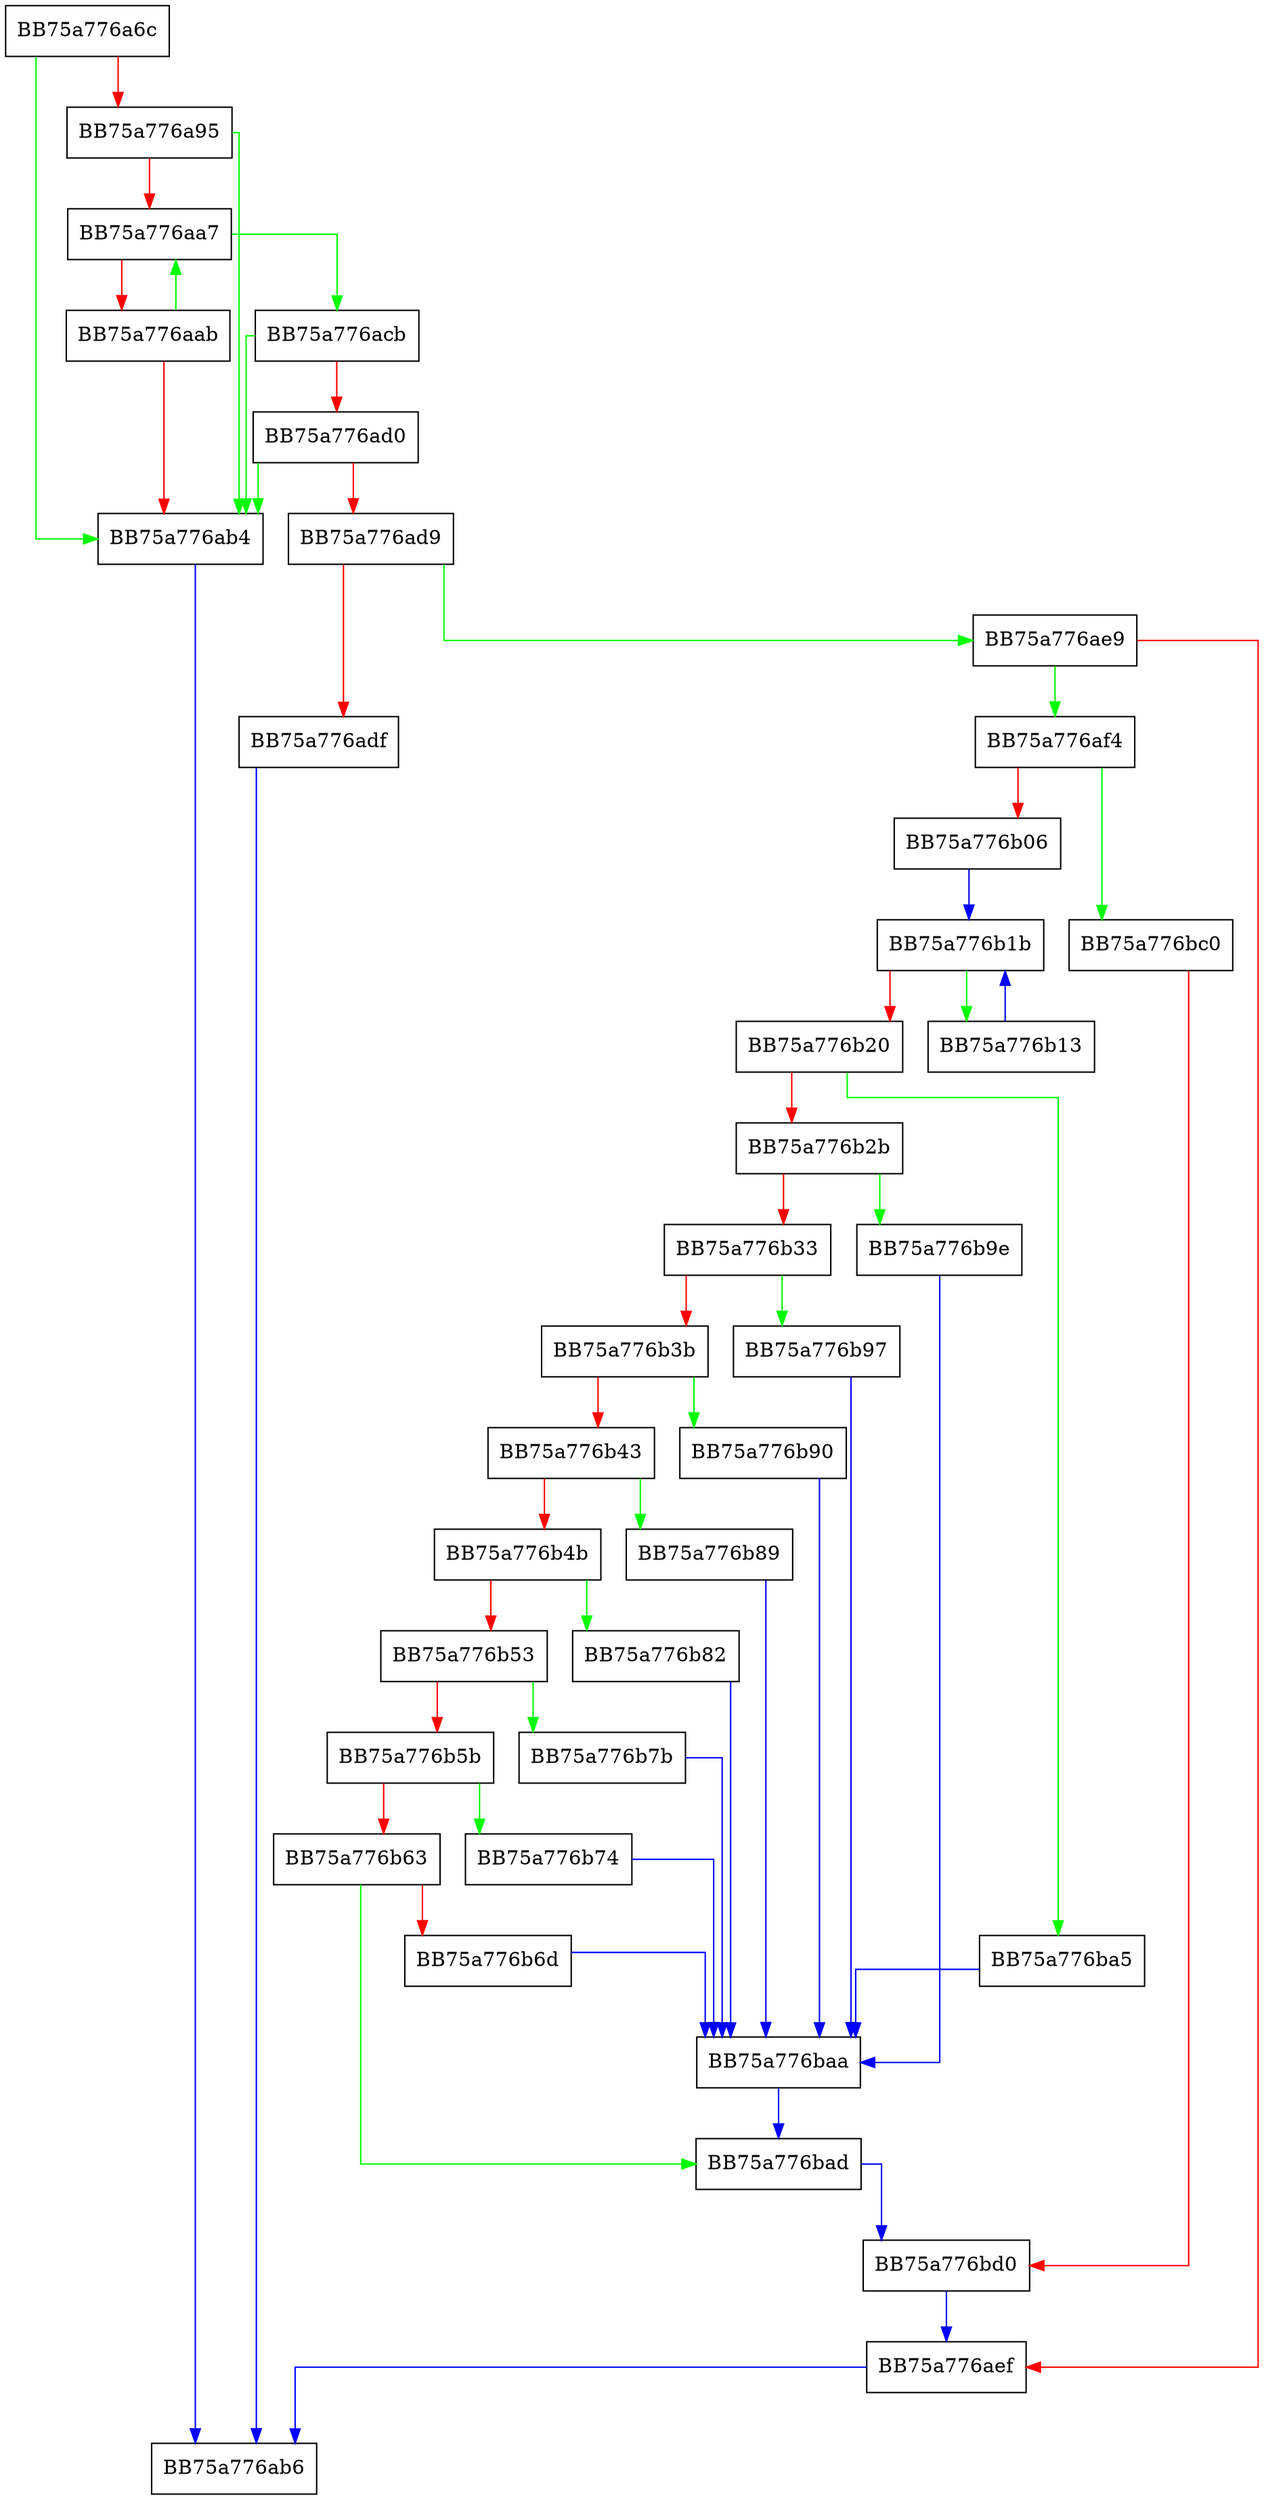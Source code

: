 digraph _seh_filter_exe {
  node [shape="box"];
  graph [splines=ortho];
  BB75a776a6c -> BB75a776ab4 [color="green"];
  BB75a776a6c -> BB75a776a95 [color="red"];
  BB75a776a95 -> BB75a776ab4 [color="green"];
  BB75a776a95 -> BB75a776aa7 [color="red"];
  BB75a776aa7 -> BB75a776acb [color="green"];
  BB75a776aa7 -> BB75a776aab [color="red"];
  BB75a776aab -> BB75a776aa7 [color="green"];
  BB75a776aab -> BB75a776ab4 [color="red"];
  BB75a776ab4 -> BB75a776ab6 [color="blue"];
  BB75a776acb -> BB75a776ab4 [color="green"];
  BB75a776acb -> BB75a776ad0 [color="red"];
  BB75a776ad0 -> BB75a776ab4 [color="green"];
  BB75a776ad0 -> BB75a776ad9 [color="red"];
  BB75a776ad9 -> BB75a776ae9 [color="green"];
  BB75a776ad9 -> BB75a776adf [color="red"];
  BB75a776adf -> BB75a776ab6 [color="blue"];
  BB75a776ae9 -> BB75a776af4 [color="green"];
  BB75a776ae9 -> BB75a776aef [color="red"];
  BB75a776aef -> BB75a776ab6 [color="blue"];
  BB75a776af4 -> BB75a776bc0 [color="green"];
  BB75a776af4 -> BB75a776b06 [color="red"];
  BB75a776b06 -> BB75a776b1b [color="blue"];
  BB75a776b13 -> BB75a776b1b [color="blue"];
  BB75a776b1b -> BB75a776b13 [color="green"];
  BB75a776b1b -> BB75a776b20 [color="red"];
  BB75a776b20 -> BB75a776ba5 [color="green"];
  BB75a776b20 -> BB75a776b2b [color="red"];
  BB75a776b2b -> BB75a776b9e [color="green"];
  BB75a776b2b -> BB75a776b33 [color="red"];
  BB75a776b33 -> BB75a776b97 [color="green"];
  BB75a776b33 -> BB75a776b3b [color="red"];
  BB75a776b3b -> BB75a776b90 [color="green"];
  BB75a776b3b -> BB75a776b43 [color="red"];
  BB75a776b43 -> BB75a776b89 [color="green"];
  BB75a776b43 -> BB75a776b4b [color="red"];
  BB75a776b4b -> BB75a776b82 [color="green"];
  BB75a776b4b -> BB75a776b53 [color="red"];
  BB75a776b53 -> BB75a776b7b [color="green"];
  BB75a776b53 -> BB75a776b5b [color="red"];
  BB75a776b5b -> BB75a776b74 [color="green"];
  BB75a776b5b -> BB75a776b63 [color="red"];
  BB75a776b63 -> BB75a776bad [color="green"];
  BB75a776b63 -> BB75a776b6d [color="red"];
  BB75a776b6d -> BB75a776baa [color="blue"];
  BB75a776b74 -> BB75a776baa [color="blue"];
  BB75a776b7b -> BB75a776baa [color="blue"];
  BB75a776b82 -> BB75a776baa [color="blue"];
  BB75a776b89 -> BB75a776baa [color="blue"];
  BB75a776b90 -> BB75a776baa [color="blue"];
  BB75a776b97 -> BB75a776baa [color="blue"];
  BB75a776b9e -> BB75a776baa [color="blue"];
  BB75a776ba5 -> BB75a776baa [color="blue"];
  BB75a776baa -> BB75a776bad [color="blue"];
  BB75a776bad -> BB75a776bd0 [color="blue"];
  BB75a776bc0 -> BB75a776bd0 [color="red"];
  BB75a776bd0 -> BB75a776aef [color="blue"];
}